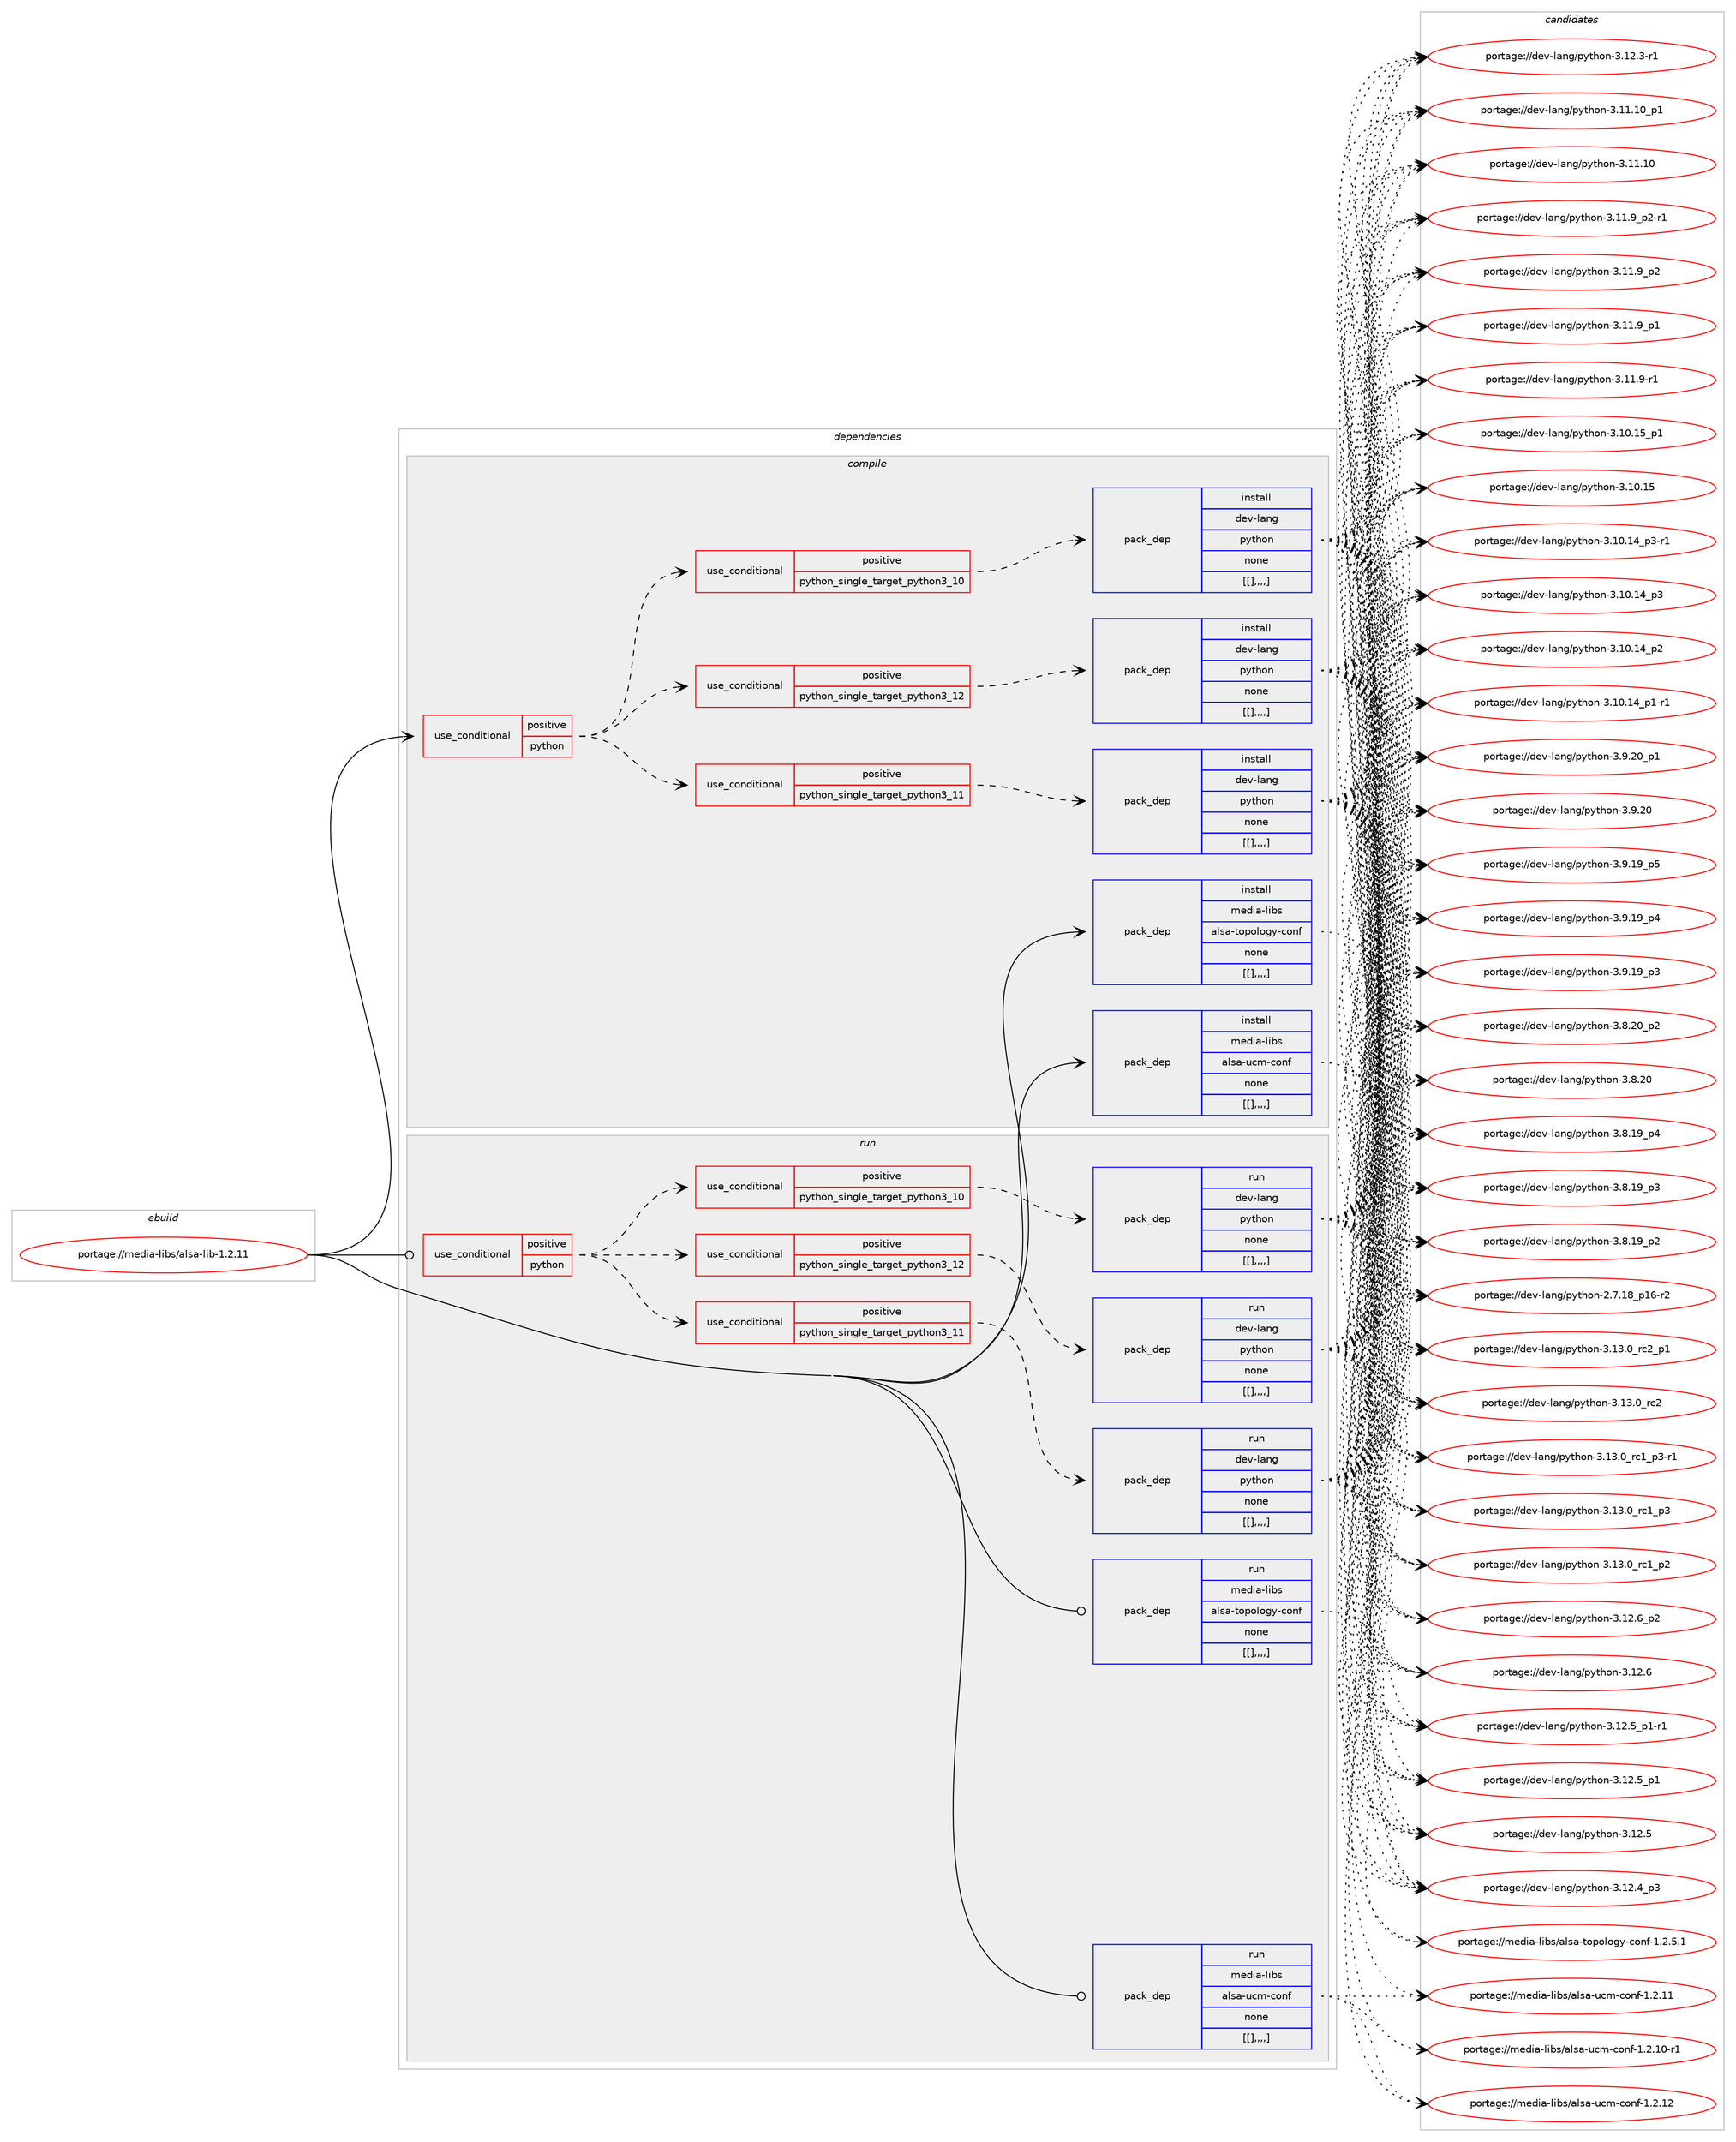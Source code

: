 digraph prolog {

# *************
# Graph options
# *************

newrank=true;
concentrate=true;
compound=true;
graph [rankdir=LR,fontname=Helvetica,fontsize=10,ranksep=1.5];#, ranksep=2.5, nodesep=0.2];
edge  [arrowhead=vee];
node  [fontname=Helvetica,fontsize=10];

# **********
# The ebuild
# **********

subgraph cluster_leftcol {
color=gray;
label=<<i>ebuild</i>>;
id [label="portage://media-libs/alsa-lib-1.2.11", color=red, width=4, href="../media-libs/alsa-lib-1.2.11.svg"];
}

# ****************
# The dependencies
# ****************

subgraph cluster_midcol {
color=gray;
label=<<i>dependencies</i>>;
subgraph cluster_compile {
fillcolor="#eeeeee";
style=filled;
label=<<i>compile</i>>;
subgraph cond77863 {
dependency306039 [label=<<TABLE BORDER="0" CELLBORDER="1" CELLSPACING="0" CELLPADDING="4"><TR><TD ROWSPAN="3" CELLPADDING="10">use_conditional</TD></TR><TR><TD>positive</TD></TR><TR><TD>python</TD></TR></TABLE>>, shape=none, color=red];
subgraph cond77864 {
dependency306040 [label=<<TABLE BORDER="0" CELLBORDER="1" CELLSPACING="0" CELLPADDING="4"><TR><TD ROWSPAN="3" CELLPADDING="10">use_conditional</TD></TR><TR><TD>positive</TD></TR><TR><TD>python_single_target_python3_10</TD></TR></TABLE>>, shape=none, color=red];
subgraph pack225777 {
dependency306041 [label=<<TABLE BORDER="0" CELLBORDER="1" CELLSPACING="0" CELLPADDING="4" WIDTH="220"><TR><TD ROWSPAN="6" CELLPADDING="30">pack_dep</TD></TR><TR><TD WIDTH="110">install</TD></TR><TR><TD>dev-lang</TD></TR><TR><TD>python</TD></TR><TR><TD>none</TD></TR><TR><TD>[[],,,,]</TD></TR></TABLE>>, shape=none, color=blue];
}
dependency306040:e -> dependency306041:w [weight=20,style="dashed",arrowhead="vee"];
}
dependency306039:e -> dependency306040:w [weight=20,style="dashed",arrowhead="vee"];
subgraph cond77865 {
dependency306042 [label=<<TABLE BORDER="0" CELLBORDER="1" CELLSPACING="0" CELLPADDING="4"><TR><TD ROWSPAN="3" CELLPADDING="10">use_conditional</TD></TR><TR><TD>positive</TD></TR><TR><TD>python_single_target_python3_11</TD></TR></TABLE>>, shape=none, color=red];
subgraph pack225778 {
dependency306043 [label=<<TABLE BORDER="0" CELLBORDER="1" CELLSPACING="0" CELLPADDING="4" WIDTH="220"><TR><TD ROWSPAN="6" CELLPADDING="30">pack_dep</TD></TR><TR><TD WIDTH="110">install</TD></TR><TR><TD>dev-lang</TD></TR><TR><TD>python</TD></TR><TR><TD>none</TD></TR><TR><TD>[[],,,,]</TD></TR></TABLE>>, shape=none, color=blue];
}
dependency306042:e -> dependency306043:w [weight=20,style="dashed",arrowhead="vee"];
}
dependency306039:e -> dependency306042:w [weight=20,style="dashed",arrowhead="vee"];
subgraph cond77866 {
dependency306044 [label=<<TABLE BORDER="0" CELLBORDER="1" CELLSPACING="0" CELLPADDING="4"><TR><TD ROWSPAN="3" CELLPADDING="10">use_conditional</TD></TR><TR><TD>positive</TD></TR><TR><TD>python_single_target_python3_12</TD></TR></TABLE>>, shape=none, color=red];
subgraph pack225779 {
dependency306045 [label=<<TABLE BORDER="0" CELLBORDER="1" CELLSPACING="0" CELLPADDING="4" WIDTH="220"><TR><TD ROWSPAN="6" CELLPADDING="30">pack_dep</TD></TR><TR><TD WIDTH="110">install</TD></TR><TR><TD>dev-lang</TD></TR><TR><TD>python</TD></TR><TR><TD>none</TD></TR><TR><TD>[[],,,,]</TD></TR></TABLE>>, shape=none, color=blue];
}
dependency306044:e -> dependency306045:w [weight=20,style="dashed",arrowhead="vee"];
}
dependency306039:e -> dependency306044:w [weight=20,style="dashed",arrowhead="vee"];
}
id:e -> dependency306039:w [weight=20,style="solid",arrowhead="vee"];
subgraph pack225780 {
dependency306046 [label=<<TABLE BORDER="0" CELLBORDER="1" CELLSPACING="0" CELLPADDING="4" WIDTH="220"><TR><TD ROWSPAN="6" CELLPADDING="30">pack_dep</TD></TR><TR><TD WIDTH="110">install</TD></TR><TR><TD>media-libs</TD></TR><TR><TD>alsa-topology-conf</TD></TR><TR><TD>none</TD></TR><TR><TD>[[],,,,]</TD></TR></TABLE>>, shape=none, color=blue];
}
id:e -> dependency306046:w [weight=20,style="solid",arrowhead="vee"];
subgraph pack225781 {
dependency306047 [label=<<TABLE BORDER="0" CELLBORDER="1" CELLSPACING="0" CELLPADDING="4" WIDTH="220"><TR><TD ROWSPAN="6" CELLPADDING="30">pack_dep</TD></TR><TR><TD WIDTH="110">install</TD></TR><TR><TD>media-libs</TD></TR><TR><TD>alsa-ucm-conf</TD></TR><TR><TD>none</TD></TR><TR><TD>[[],,,,]</TD></TR></TABLE>>, shape=none, color=blue];
}
id:e -> dependency306047:w [weight=20,style="solid",arrowhead="vee"];
}
subgraph cluster_compileandrun {
fillcolor="#eeeeee";
style=filled;
label=<<i>compile and run</i>>;
}
subgraph cluster_run {
fillcolor="#eeeeee";
style=filled;
label=<<i>run</i>>;
subgraph cond77867 {
dependency306048 [label=<<TABLE BORDER="0" CELLBORDER="1" CELLSPACING="0" CELLPADDING="4"><TR><TD ROWSPAN="3" CELLPADDING="10">use_conditional</TD></TR><TR><TD>positive</TD></TR><TR><TD>python</TD></TR></TABLE>>, shape=none, color=red];
subgraph cond77868 {
dependency306049 [label=<<TABLE BORDER="0" CELLBORDER="1" CELLSPACING="0" CELLPADDING="4"><TR><TD ROWSPAN="3" CELLPADDING="10">use_conditional</TD></TR><TR><TD>positive</TD></TR><TR><TD>python_single_target_python3_10</TD></TR></TABLE>>, shape=none, color=red];
subgraph pack225782 {
dependency306050 [label=<<TABLE BORDER="0" CELLBORDER="1" CELLSPACING="0" CELLPADDING="4" WIDTH="220"><TR><TD ROWSPAN="6" CELLPADDING="30">pack_dep</TD></TR><TR><TD WIDTH="110">run</TD></TR><TR><TD>dev-lang</TD></TR><TR><TD>python</TD></TR><TR><TD>none</TD></TR><TR><TD>[[],,,,]</TD></TR></TABLE>>, shape=none, color=blue];
}
dependency306049:e -> dependency306050:w [weight=20,style="dashed",arrowhead="vee"];
}
dependency306048:e -> dependency306049:w [weight=20,style="dashed",arrowhead="vee"];
subgraph cond77869 {
dependency306051 [label=<<TABLE BORDER="0" CELLBORDER="1" CELLSPACING="0" CELLPADDING="4"><TR><TD ROWSPAN="3" CELLPADDING="10">use_conditional</TD></TR><TR><TD>positive</TD></TR><TR><TD>python_single_target_python3_11</TD></TR></TABLE>>, shape=none, color=red];
subgraph pack225783 {
dependency306052 [label=<<TABLE BORDER="0" CELLBORDER="1" CELLSPACING="0" CELLPADDING="4" WIDTH="220"><TR><TD ROWSPAN="6" CELLPADDING="30">pack_dep</TD></TR><TR><TD WIDTH="110">run</TD></TR><TR><TD>dev-lang</TD></TR><TR><TD>python</TD></TR><TR><TD>none</TD></TR><TR><TD>[[],,,,]</TD></TR></TABLE>>, shape=none, color=blue];
}
dependency306051:e -> dependency306052:w [weight=20,style="dashed",arrowhead="vee"];
}
dependency306048:e -> dependency306051:w [weight=20,style="dashed",arrowhead="vee"];
subgraph cond77870 {
dependency306053 [label=<<TABLE BORDER="0" CELLBORDER="1" CELLSPACING="0" CELLPADDING="4"><TR><TD ROWSPAN="3" CELLPADDING="10">use_conditional</TD></TR><TR><TD>positive</TD></TR><TR><TD>python_single_target_python3_12</TD></TR></TABLE>>, shape=none, color=red];
subgraph pack225784 {
dependency306054 [label=<<TABLE BORDER="0" CELLBORDER="1" CELLSPACING="0" CELLPADDING="4" WIDTH="220"><TR><TD ROWSPAN="6" CELLPADDING="30">pack_dep</TD></TR><TR><TD WIDTH="110">run</TD></TR><TR><TD>dev-lang</TD></TR><TR><TD>python</TD></TR><TR><TD>none</TD></TR><TR><TD>[[],,,,]</TD></TR></TABLE>>, shape=none, color=blue];
}
dependency306053:e -> dependency306054:w [weight=20,style="dashed",arrowhead="vee"];
}
dependency306048:e -> dependency306053:w [weight=20,style="dashed",arrowhead="vee"];
}
id:e -> dependency306048:w [weight=20,style="solid",arrowhead="odot"];
subgraph pack225785 {
dependency306055 [label=<<TABLE BORDER="0" CELLBORDER="1" CELLSPACING="0" CELLPADDING="4" WIDTH="220"><TR><TD ROWSPAN="6" CELLPADDING="30">pack_dep</TD></TR><TR><TD WIDTH="110">run</TD></TR><TR><TD>media-libs</TD></TR><TR><TD>alsa-topology-conf</TD></TR><TR><TD>none</TD></TR><TR><TD>[[],,,,]</TD></TR></TABLE>>, shape=none, color=blue];
}
id:e -> dependency306055:w [weight=20,style="solid",arrowhead="odot"];
subgraph pack225786 {
dependency306056 [label=<<TABLE BORDER="0" CELLBORDER="1" CELLSPACING="0" CELLPADDING="4" WIDTH="220"><TR><TD ROWSPAN="6" CELLPADDING="30">pack_dep</TD></TR><TR><TD WIDTH="110">run</TD></TR><TR><TD>media-libs</TD></TR><TR><TD>alsa-ucm-conf</TD></TR><TR><TD>none</TD></TR><TR><TD>[[],,,,]</TD></TR></TABLE>>, shape=none, color=blue];
}
id:e -> dependency306056:w [weight=20,style="solid",arrowhead="odot"];
}
}

# **************
# The candidates
# **************

subgraph cluster_choices {
rank=same;
color=gray;
label=<<i>candidates</i>>;

subgraph choice225777 {
color=black;
nodesep=1;
choice100101118451089711010347112121116104111110455146495146489511499509511249 [label="portage://dev-lang/python-3.13.0_rc2_p1", color=red, width=4,href="../dev-lang/python-3.13.0_rc2_p1.svg"];
choice10010111845108971101034711212111610411111045514649514648951149950 [label="portage://dev-lang/python-3.13.0_rc2", color=red, width=4,href="../dev-lang/python-3.13.0_rc2.svg"];
choice1001011184510897110103471121211161041111104551464951464895114994995112514511449 [label="portage://dev-lang/python-3.13.0_rc1_p3-r1", color=red, width=4,href="../dev-lang/python-3.13.0_rc1_p3-r1.svg"];
choice100101118451089711010347112121116104111110455146495146489511499499511251 [label="portage://dev-lang/python-3.13.0_rc1_p3", color=red, width=4,href="../dev-lang/python-3.13.0_rc1_p3.svg"];
choice100101118451089711010347112121116104111110455146495146489511499499511250 [label="portage://dev-lang/python-3.13.0_rc1_p2", color=red, width=4,href="../dev-lang/python-3.13.0_rc1_p2.svg"];
choice100101118451089711010347112121116104111110455146495046549511250 [label="portage://dev-lang/python-3.12.6_p2", color=red, width=4,href="../dev-lang/python-3.12.6_p2.svg"];
choice10010111845108971101034711212111610411111045514649504654 [label="portage://dev-lang/python-3.12.6", color=red, width=4,href="../dev-lang/python-3.12.6.svg"];
choice1001011184510897110103471121211161041111104551464950465395112494511449 [label="portage://dev-lang/python-3.12.5_p1-r1", color=red, width=4,href="../dev-lang/python-3.12.5_p1-r1.svg"];
choice100101118451089711010347112121116104111110455146495046539511249 [label="portage://dev-lang/python-3.12.5_p1", color=red, width=4,href="../dev-lang/python-3.12.5_p1.svg"];
choice10010111845108971101034711212111610411111045514649504653 [label="portage://dev-lang/python-3.12.5", color=red, width=4,href="../dev-lang/python-3.12.5.svg"];
choice100101118451089711010347112121116104111110455146495046529511251 [label="portage://dev-lang/python-3.12.4_p3", color=red, width=4,href="../dev-lang/python-3.12.4_p3.svg"];
choice100101118451089711010347112121116104111110455146495046514511449 [label="portage://dev-lang/python-3.12.3-r1", color=red, width=4,href="../dev-lang/python-3.12.3-r1.svg"];
choice10010111845108971101034711212111610411111045514649494649489511249 [label="portage://dev-lang/python-3.11.10_p1", color=red, width=4,href="../dev-lang/python-3.11.10_p1.svg"];
choice1001011184510897110103471121211161041111104551464949464948 [label="portage://dev-lang/python-3.11.10", color=red, width=4,href="../dev-lang/python-3.11.10.svg"];
choice1001011184510897110103471121211161041111104551464949465795112504511449 [label="portage://dev-lang/python-3.11.9_p2-r1", color=red, width=4,href="../dev-lang/python-3.11.9_p2-r1.svg"];
choice100101118451089711010347112121116104111110455146494946579511250 [label="portage://dev-lang/python-3.11.9_p2", color=red, width=4,href="../dev-lang/python-3.11.9_p2.svg"];
choice100101118451089711010347112121116104111110455146494946579511249 [label="portage://dev-lang/python-3.11.9_p1", color=red, width=4,href="../dev-lang/python-3.11.9_p1.svg"];
choice100101118451089711010347112121116104111110455146494946574511449 [label="portage://dev-lang/python-3.11.9-r1", color=red, width=4,href="../dev-lang/python-3.11.9-r1.svg"];
choice10010111845108971101034711212111610411111045514649484649539511249 [label="portage://dev-lang/python-3.10.15_p1", color=red, width=4,href="../dev-lang/python-3.10.15_p1.svg"];
choice1001011184510897110103471121211161041111104551464948464953 [label="portage://dev-lang/python-3.10.15", color=red, width=4,href="../dev-lang/python-3.10.15.svg"];
choice100101118451089711010347112121116104111110455146494846495295112514511449 [label="portage://dev-lang/python-3.10.14_p3-r1", color=red, width=4,href="../dev-lang/python-3.10.14_p3-r1.svg"];
choice10010111845108971101034711212111610411111045514649484649529511251 [label="portage://dev-lang/python-3.10.14_p3", color=red, width=4,href="../dev-lang/python-3.10.14_p3.svg"];
choice10010111845108971101034711212111610411111045514649484649529511250 [label="portage://dev-lang/python-3.10.14_p2", color=red, width=4,href="../dev-lang/python-3.10.14_p2.svg"];
choice100101118451089711010347112121116104111110455146494846495295112494511449 [label="portage://dev-lang/python-3.10.14_p1-r1", color=red, width=4,href="../dev-lang/python-3.10.14_p1-r1.svg"];
choice100101118451089711010347112121116104111110455146574650489511249 [label="portage://dev-lang/python-3.9.20_p1", color=red, width=4,href="../dev-lang/python-3.9.20_p1.svg"];
choice10010111845108971101034711212111610411111045514657465048 [label="portage://dev-lang/python-3.9.20", color=red, width=4,href="../dev-lang/python-3.9.20.svg"];
choice100101118451089711010347112121116104111110455146574649579511253 [label="portage://dev-lang/python-3.9.19_p5", color=red, width=4,href="../dev-lang/python-3.9.19_p5.svg"];
choice100101118451089711010347112121116104111110455146574649579511252 [label="portage://dev-lang/python-3.9.19_p4", color=red, width=4,href="../dev-lang/python-3.9.19_p4.svg"];
choice100101118451089711010347112121116104111110455146574649579511251 [label="portage://dev-lang/python-3.9.19_p3", color=red, width=4,href="../dev-lang/python-3.9.19_p3.svg"];
choice100101118451089711010347112121116104111110455146564650489511250 [label="portage://dev-lang/python-3.8.20_p2", color=red, width=4,href="../dev-lang/python-3.8.20_p2.svg"];
choice10010111845108971101034711212111610411111045514656465048 [label="portage://dev-lang/python-3.8.20", color=red, width=4,href="../dev-lang/python-3.8.20.svg"];
choice100101118451089711010347112121116104111110455146564649579511252 [label="portage://dev-lang/python-3.8.19_p4", color=red, width=4,href="../dev-lang/python-3.8.19_p4.svg"];
choice100101118451089711010347112121116104111110455146564649579511251 [label="portage://dev-lang/python-3.8.19_p3", color=red, width=4,href="../dev-lang/python-3.8.19_p3.svg"];
choice100101118451089711010347112121116104111110455146564649579511250 [label="portage://dev-lang/python-3.8.19_p2", color=red, width=4,href="../dev-lang/python-3.8.19_p2.svg"];
choice100101118451089711010347112121116104111110455046554649569511249544511450 [label="portage://dev-lang/python-2.7.18_p16-r2", color=red, width=4,href="../dev-lang/python-2.7.18_p16-r2.svg"];
dependency306041:e -> choice100101118451089711010347112121116104111110455146495146489511499509511249:w [style=dotted,weight="100"];
dependency306041:e -> choice10010111845108971101034711212111610411111045514649514648951149950:w [style=dotted,weight="100"];
dependency306041:e -> choice1001011184510897110103471121211161041111104551464951464895114994995112514511449:w [style=dotted,weight="100"];
dependency306041:e -> choice100101118451089711010347112121116104111110455146495146489511499499511251:w [style=dotted,weight="100"];
dependency306041:e -> choice100101118451089711010347112121116104111110455146495146489511499499511250:w [style=dotted,weight="100"];
dependency306041:e -> choice100101118451089711010347112121116104111110455146495046549511250:w [style=dotted,weight="100"];
dependency306041:e -> choice10010111845108971101034711212111610411111045514649504654:w [style=dotted,weight="100"];
dependency306041:e -> choice1001011184510897110103471121211161041111104551464950465395112494511449:w [style=dotted,weight="100"];
dependency306041:e -> choice100101118451089711010347112121116104111110455146495046539511249:w [style=dotted,weight="100"];
dependency306041:e -> choice10010111845108971101034711212111610411111045514649504653:w [style=dotted,weight="100"];
dependency306041:e -> choice100101118451089711010347112121116104111110455146495046529511251:w [style=dotted,weight="100"];
dependency306041:e -> choice100101118451089711010347112121116104111110455146495046514511449:w [style=dotted,weight="100"];
dependency306041:e -> choice10010111845108971101034711212111610411111045514649494649489511249:w [style=dotted,weight="100"];
dependency306041:e -> choice1001011184510897110103471121211161041111104551464949464948:w [style=dotted,weight="100"];
dependency306041:e -> choice1001011184510897110103471121211161041111104551464949465795112504511449:w [style=dotted,weight="100"];
dependency306041:e -> choice100101118451089711010347112121116104111110455146494946579511250:w [style=dotted,weight="100"];
dependency306041:e -> choice100101118451089711010347112121116104111110455146494946579511249:w [style=dotted,weight="100"];
dependency306041:e -> choice100101118451089711010347112121116104111110455146494946574511449:w [style=dotted,weight="100"];
dependency306041:e -> choice10010111845108971101034711212111610411111045514649484649539511249:w [style=dotted,weight="100"];
dependency306041:e -> choice1001011184510897110103471121211161041111104551464948464953:w [style=dotted,weight="100"];
dependency306041:e -> choice100101118451089711010347112121116104111110455146494846495295112514511449:w [style=dotted,weight="100"];
dependency306041:e -> choice10010111845108971101034711212111610411111045514649484649529511251:w [style=dotted,weight="100"];
dependency306041:e -> choice10010111845108971101034711212111610411111045514649484649529511250:w [style=dotted,weight="100"];
dependency306041:e -> choice100101118451089711010347112121116104111110455146494846495295112494511449:w [style=dotted,weight="100"];
dependency306041:e -> choice100101118451089711010347112121116104111110455146574650489511249:w [style=dotted,weight="100"];
dependency306041:e -> choice10010111845108971101034711212111610411111045514657465048:w [style=dotted,weight="100"];
dependency306041:e -> choice100101118451089711010347112121116104111110455146574649579511253:w [style=dotted,weight="100"];
dependency306041:e -> choice100101118451089711010347112121116104111110455146574649579511252:w [style=dotted,weight="100"];
dependency306041:e -> choice100101118451089711010347112121116104111110455146574649579511251:w [style=dotted,weight="100"];
dependency306041:e -> choice100101118451089711010347112121116104111110455146564650489511250:w [style=dotted,weight="100"];
dependency306041:e -> choice10010111845108971101034711212111610411111045514656465048:w [style=dotted,weight="100"];
dependency306041:e -> choice100101118451089711010347112121116104111110455146564649579511252:w [style=dotted,weight="100"];
dependency306041:e -> choice100101118451089711010347112121116104111110455146564649579511251:w [style=dotted,weight="100"];
dependency306041:e -> choice100101118451089711010347112121116104111110455146564649579511250:w [style=dotted,weight="100"];
dependency306041:e -> choice100101118451089711010347112121116104111110455046554649569511249544511450:w [style=dotted,weight="100"];
}
subgraph choice225778 {
color=black;
nodesep=1;
choice100101118451089711010347112121116104111110455146495146489511499509511249 [label="portage://dev-lang/python-3.13.0_rc2_p1", color=red, width=4,href="../dev-lang/python-3.13.0_rc2_p1.svg"];
choice10010111845108971101034711212111610411111045514649514648951149950 [label="portage://dev-lang/python-3.13.0_rc2", color=red, width=4,href="../dev-lang/python-3.13.0_rc2.svg"];
choice1001011184510897110103471121211161041111104551464951464895114994995112514511449 [label="portage://dev-lang/python-3.13.0_rc1_p3-r1", color=red, width=4,href="../dev-lang/python-3.13.0_rc1_p3-r1.svg"];
choice100101118451089711010347112121116104111110455146495146489511499499511251 [label="portage://dev-lang/python-3.13.0_rc1_p3", color=red, width=4,href="../dev-lang/python-3.13.0_rc1_p3.svg"];
choice100101118451089711010347112121116104111110455146495146489511499499511250 [label="portage://dev-lang/python-3.13.0_rc1_p2", color=red, width=4,href="../dev-lang/python-3.13.0_rc1_p2.svg"];
choice100101118451089711010347112121116104111110455146495046549511250 [label="portage://dev-lang/python-3.12.6_p2", color=red, width=4,href="../dev-lang/python-3.12.6_p2.svg"];
choice10010111845108971101034711212111610411111045514649504654 [label="portage://dev-lang/python-3.12.6", color=red, width=4,href="../dev-lang/python-3.12.6.svg"];
choice1001011184510897110103471121211161041111104551464950465395112494511449 [label="portage://dev-lang/python-3.12.5_p1-r1", color=red, width=4,href="../dev-lang/python-3.12.5_p1-r1.svg"];
choice100101118451089711010347112121116104111110455146495046539511249 [label="portage://dev-lang/python-3.12.5_p1", color=red, width=4,href="../dev-lang/python-3.12.5_p1.svg"];
choice10010111845108971101034711212111610411111045514649504653 [label="portage://dev-lang/python-3.12.5", color=red, width=4,href="../dev-lang/python-3.12.5.svg"];
choice100101118451089711010347112121116104111110455146495046529511251 [label="portage://dev-lang/python-3.12.4_p3", color=red, width=4,href="../dev-lang/python-3.12.4_p3.svg"];
choice100101118451089711010347112121116104111110455146495046514511449 [label="portage://dev-lang/python-3.12.3-r1", color=red, width=4,href="../dev-lang/python-3.12.3-r1.svg"];
choice10010111845108971101034711212111610411111045514649494649489511249 [label="portage://dev-lang/python-3.11.10_p1", color=red, width=4,href="../dev-lang/python-3.11.10_p1.svg"];
choice1001011184510897110103471121211161041111104551464949464948 [label="portage://dev-lang/python-3.11.10", color=red, width=4,href="../dev-lang/python-3.11.10.svg"];
choice1001011184510897110103471121211161041111104551464949465795112504511449 [label="portage://dev-lang/python-3.11.9_p2-r1", color=red, width=4,href="../dev-lang/python-3.11.9_p2-r1.svg"];
choice100101118451089711010347112121116104111110455146494946579511250 [label="portage://dev-lang/python-3.11.9_p2", color=red, width=4,href="../dev-lang/python-3.11.9_p2.svg"];
choice100101118451089711010347112121116104111110455146494946579511249 [label="portage://dev-lang/python-3.11.9_p1", color=red, width=4,href="../dev-lang/python-3.11.9_p1.svg"];
choice100101118451089711010347112121116104111110455146494946574511449 [label="portage://dev-lang/python-3.11.9-r1", color=red, width=4,href="../dev-lang/python-3.11.9-r1.svg"];
choice10010111845108971101034711212111610411111045514649484649539511249 [label="portage://dev-lang/python-3.10.15_p1", color=red, width=4,href="../dev-lang/python-3.10.15_p1.svg"];
choice1001011184510897110103471121211161041111104551464948464953 [label="portage://dev-lang/python-3.10.15", color=red, width=4,href="../dev-lang/python-3.10.15.svg"];
choice100101118451089711010347112121116104111110455146494846495295112514511449 [label="portage://dev-lang/python-3.10.14_p3-r1", color=red, width=4,href="../dev-lang/python-3.10.14_p3-r1.svg"];
choice10010111845108971101034711212111610411111045514649484649529511251 [label="portage://dev-lang/python-3.10.14_p3", color=red, width=4,href="../dev-lang/python-3.10.14_p3.svg"];
choice10010111845108971101034711212111610411111045514649484649529511250 [label="portage://dev-lang/python-3.10.14_p2", color=red, width=4,href="../dev-lang/python-3.10.14_p2.svg"];
choice100101118451089711010347112121116104111110455146494846495295112494511449 [label="portage://dev-lang/python-3.10.14_p1-r1", color=red, width=4,href="../dev-lang/python-3.10.14_p1-r1.svg"];
choice100101118451089711010347112121116104111110455146574650489511249 [label="portage://dev-lang/python-3.9.20_p1", color=red, width=4,href="../dev-lang/python-3.9.20_p1.svg"];
choice10010111845108971101034711212111610411111045514657465048 [label="portage://dev-lang/python-3.9.20", color=red, width=4,href="../dev-lang/python-3.9.20.svg"];
choice100101118451089711010347112121116104111110455146574649579511253 [label="portage://dev-lang/python-3.9.19_p5", color=red, width=4,href="../dev-lang/python-3.9.19_p5.svg"];
choice100101118451089711010347112121116104111110455146574649579511252 [label="portage://dev-lang/python-3.9.19_p4", color=red, width=4,href="../dev-lang/python-3.9.19_p4.svg"];
choice100101118451089711010347112121116104111110455146574649579511251 [label="portage://dev-lang/python-3.9.19_p3", color=red, width=4,href="../dev-lang/python-3.9.19_p3.svg"];
choice100101118451089711010347112121116104111110455146564650489511250 [label="portage://dev-lang/python-3.8.20_p2", color=red, width=4,href="../dev-lang/python-3.8.20_p2.svg"];
choice10010111845108971101034711212111610411111045514656465048 [label="portage://dev-lang/python-3.8.20", color=red, width=4,href="../dev-lang/python-3.8.20.svg"];
choice100101118451089711010347112121116104111110455146564649579511252 [label="portage://dev-lang/python-3.8.19_p4", color=red, width=4,href="../dev-lang/python-3.8.19_p4.svg"];
choice100101118451089711010347112121116104111110455146564649579511251 [label="portage://dev-lang/python-3.8.19_p3", color=red, width=4,href="../dev-lang/python-3.8.19_p3.svg"];
choice100101118451089711010347112121116104111110455146564649579511250 [label="portage://dev-lang/python-3.8.19_p2", color=red, width=4,href="../dev-lang/python-3.8.19_p2.svg"];
choice100101118451089711010347112121116104111110455046554649569511249544511450 [label="portage://dev-lang/python-2.7.18_p16-r2", color=red, width=4,href="../dev-lang/python-2.7.18_p16-r2.svg"];
dependency306043:e -> choice100101118451089711010347112121116104111110455146495146489511499509511249:w [style=dotted,weight="100"];
dependency306043:e -> choice10010111845108971101034711212111610411111045514649514648951149950:w [style=dotted,weight="100"];
dependency306043:e -> choice1001011184510897110103471121211161041111104551464951464895114994995112514511449:w [style=dotted,weight="100"];
dependency306043:e -> choice100101118451089711010347112121116104111110455146495146489511499499511251:w [style=dotted,weight="100"];
dependency306043:e -> choice100101118451089711010347112121116104111110455146495146489511499499511250:w [style=dotted,weight="100"];
dependency306043:e -> choice100101118451089711010347112121116104111110455146495046549511250:w [style=dotted,weight="100"];
dependency306043:e -> choice10010111845108971101034711212111610411111045514649504654:w [style=dotted,weight="100"];
dependency306043:e -> choice1001011184510897110103471121211161041111104551464950465395112494511449:w [style=dotted,weight="100"];
dependency306043:e -> choice100101118451089711010347112121116104111110455146495046539511249:w [style=dotted,weight="100"];
dependency306043:e -> choice10010111845108971101034711212111610411111045514649504653:w [style=dotted,weight="100"];
dependency306043:e -> choice100101118451089711010347112121116104111110455146495046529511251:w [style=dotted,weight="100"];
dependency306043:e -> choice100101118451089711010347112121116104111110455146495046514511449:w [style=dotted,weight="100"];
dependency306043:e -> choice10010111845108971101034711212111610411111045514649494649489511249:w [style=dotted,weight="100"];
dependency306043:e -> choice1001011184510897110103471121211161041111104551464949464948:w [style=dotted,weight="100"];
dependency306043:e -> choice1001011184510897110103471121211161041111104551464949465795112504511449:w [style=dotted,weight="100"];
dependency306043:e -> choice100101118451089711010347112121116104111110455146494946579511250:w [style=dotted,weight="100"];
dependency306043:e -> choice100101118451089711010347112121116104111110455146494946579511249:w [style=dotted,weight="100"];
dependency306043:e -> choice100101118451089711010347112121116104111110455146494946574511449:w [style=dotted,weight="100"];
dependency306043:e -> choice10010111845108971101034711212111610411111045514649484649539511249:w [style=dotted,weight="100"];
dependency306043:e -> choice1001011184510897110103471121211161041111104551464948464953:w [style=dotted,weight="100"];
dependency306043:e -> choice100101118451089711010347112121116104111110455146494846495295112514511449:w [style=dotted,weight="100"];
dependency306043:e -> choice10010111845108971101034711212111610411111045514649484649529511251:w [style=dotted,weight="100"];
dependency306043:e -> choice10010111845108971101034711212111610411111045514649484649529511250:w [style=dotted,weight="100"];
dependency306043:e -> choice100101118451089711010347112121116104111110455146494846495295112494511449:w [style=dotted,weight="100"];
dependency306043:e -> choice100101118451089711010347112121116104111110455146574650489511249:w [style=dotted,weight="100"];
dependency306043:e -> choice10010111845108971101034711212111610411111045514657465048:w [style=dotted,weight="100"];
dependency306043:e -> choice100101118451089711010347112121116104111110455146574649579511253:w [style=dotted,weight="100"];
dependency306043:e -> choice100101118451089711010347112121116104111110455146574649579511252:w [style=dotted,weight="100"];
dependency306043:e -> choice100101118451089711010347112121116104111110455146574649579511251:w [style=dotted,weight="100"];
dependency306043:e -> choice100101118451089711010347112121116104111110455146564650489511250:w [style=dotted,weight="100"];
dependency306043:e -> choice10010111845108971101034711212111610411111045514656465048:w [style=dotted,weight="100"];
dependency306043:e -> choice100101118451089711010347112121116104111110455146564649579511252:w [style=dotted,weight="100"];
dependency306043:e -> choice100101118451089711010347112121116104111110455146564649579511251:w [style=dotted,weight="100"];
dependency306043:e -> choice100101118451089711010347112121116104111110455146564649579511250:w [style=dotted,weight="100"];
dependency306043:e -> choice100101118451089711010347112121116104111110455046554649569511249544511450:w [style=dotted,weight="100"];
}
subgraph choice225779 {
color=black;
nodesep=1;
choice100101118451089711010347112121116104111110455146495146489511499509511249 [label="portage://dev-lang/python-3.13.0_rc2_p1", color=red, width=4,href="../dev-lang/python-3.13.0_rc2_p1.svg"];
choice10010111845108971101034711212111610411111045514649514648951149950 [label="portage://dev-lang/python-3.13.0_rc2", color=red, width=4,href="../dev-lang/python-3.13.0_rc2.svg"];
choice1001011184510897110103471121211161041111104551464951464895114994995112514511449 [label="portage://dev-lang/python-3.13.0_rc1_p3-r1", color=red, width=4,href="../dev-lang/python-3.13.0_rc1_p3-r1.svg"];
choice100101118451089711010347112121116104111110455146495146489511499499511251 [label="portage://dev-lang/python-3.13.0_rc1_p3", color=red, width=4,href="../dev-lang/python-3.13.0_rc1_p3.svg"];
choice100101118451089711010347112121116104111110455146495146489511499499511250 [label="portage://dev-lang/python-3.13.0_rc1_p2", color=red, width=4,href="../dev-lang/python-3.13.0_rc1_p2.svg"];
choice100101118451089711010347112121116104111110455146495046549511250 [label="portage://dev-lang/python-3.12.6_p2", color=red, width=4,href="../dev-lang/python-3.12.6_p2.svg"];
choice10010111845108971101034711212111610411111045514649504654 [label="portage://dev-lang/python-3.12.6", color=red, width=4,href="../dev-lang/python-3.12.6.svg"];
choice1001011184510897110103471121211161041111104551464950465395112494511449 [label="portage://dev-lang/python-3.12.5_p1-r1", color=red, width=4,href="../dev-lang/python-3.12.5_p1-r1.svg"];
choice100101118451089711010347112121116104111110455146495046539511249 [label="portage://dev-lang/python-3.12.5_p1", color=red, width=4,href="../dev-lang/python-3.12.5_p1.svg"];
choice10010111845108971101034711212111610411111045514649504653 [label="portage://dev-lang/python-3.12.5", color=red, width=4,href="../dev-lang/python-3.12.5.svg"];
choice100101118451089711010347112121116104111110455146495046529511251 [label="portage://dev-lang/python-3.12.4_p3", color=red, width=4,href="../dev-lang/python-3.12.4_p3.svg"];
choice100101118451089711010347112121116104111110455146495046514511449 [label="portage://dev-lang/python-3.12.3-r1", color=red, width=4,href="../dev-lang/python-3.12.3-r1.svg"];
choice10010111845108971101034711212111610411111045514649494649489511249 [label="portage://dev-lang/python-3.11.10_p1", color=red, width=4,href="../dev-lang/python-3.11.10_p1.svg"];
choice1001011184510897110103471121211161041111104551464949464948 [label="portage://dev-lang/python-3.11.10", color=red, width=4,href="../dev-lang/python-3.11.10.svg"];
choice1001011184510897110103471121211161041111104551464949465795112504511449 [label="portage://dev-lang/python-3.11.9_p2-r1", color=red, width=4,href="../dev-lang/python-3.11.9_p2-r1.svg"];
choice100101118451089711010347112121116104111110455146494946579511250 [label="portage://dev-lang/python-3.11.9_p2", color=red, width=4,href="../dev-lang/python-3.11.9_p2.svg"];
choice100101118451089711010347112121116104111110455146494946579511249 [label="portage://dev-lang/python-3.11.9_p1", color=red, width=4,href="../dev-lang/python-3.11.9_p1.svg"];
choice100101118451089711010347112121116104111110455146494946574511449 [label="portage://dev-lang/python-3.11.9-r1", color=red, width=4,href="../dev-lang/python-3.11.9-r1.svg"];
choice10010111845108971101034711212111610411111045514649484649539511249 [label="portage://dev-lang/python-3.10.15_p1", color=red, width=4,href="../dev-lang/python-3.10.15_p1.svg"];
choice1001011184510897110103471121211161041111104551464948464953 [label="portage://dev-lang/python-3.10.15", color=red, width=4,href="../dev-lang/python-3.10.15.svg"];
choice100101118451089711010347112121116104111110455146494846495295112514511449 [label="portage://dev-lang/python-3.10.14_p3-r1", color=red, width=4,href="../dev-lang/python-3.10.14_p3-r1.svg"];
choice10010111845108971101034711212111610411111045514649484649529511251 [label="portage://dev-lang/python-3.10.14_p3", color=red, width=4,href="../dev-lang/python-3.10.14_p3.svg"];
choice10010111845108971101034711212111610411111045514649484649529511250 [label="portage://dev-lang/python-3.10.14_p2", color=red, width=4,href="../dev-lang/python-3.10.14_p2.svg"];
choice100101118451089711010347112121116104111110455146494846495295112494511449 [label="portage://dev-lang/python-3.10.14_p1-r1", color=red, width=4,href="../dev-lang/python-3.10.14_p1-r1.svg"];
choice100101118451089711010347112121116104111110455146574650489511249 [label="portage://dev-lang/python-3.9.20_p1", color=red, width=4,href="../dev-lang/python-3.9.20_p1.svg"];
choice10010111845108971101034711212111610411111045514657465048 [label="portage://dev-lang/python-3.9.20", color=red, width=4,href="../dev-lang/python-3.9.20.svg"];
choice100101118451089711010347112121116104111110455146574649579511253 [label="portage://dev-lang/python-3.9.19_p5", color=red, width=4,href="../dev-lang/python-3.9.19_p5.svg"];
choice100101118451089711010347112121116104111110455146574649579511252 [label="portage://dev-lang/python-3.9.19_p4", color=red, width=4,href="../dev-lang/python-3.9.19_p4.svg"];
choice100101118451089711010347112121116104111110455146574649579511251 [label="portage://dev-lang/python-3.9.19_p3", color=red, width=4,href="../dev-lang/python-3.9.19_p3.svg"];
choice100101118451089711010347112121116104111110455146564650489511250 [label="portage://dev-lang/python-3.8.20_p2", color=red, width=4,href="../dev-lang/python-3.8.20_p2.svg"];
choice10010111845108971101034711212111610411111045514656465048 [label="portage://dev-lang/python-3.8.20", color=red, width=4,href="../dev-lang/python-3.8.20.svg"];
choice100101118451089711010347112121116104111110455146564649579511252 [label="portage://dev-lang/python-3.8.19_p4", color=red, width=4,href="../dev-lang/python-3.8.19_p4.svg"];
choice100101118451089711010347112121116104111110455146564649579511251 [label="portage://dev-lang/python-3.8.19_p3", color=red, width=4,href="../dev-lang/python-3.8.19_p3.svg"];
choice100101118451089711010347112121116104111110455146564649579511250 [label="portage://dev-lang/python-3.8.19_p2", color=red, width=4,href="../dev-lang/python-3.8.19_p2.svg"];
choice100101118451089711010347112121116104111110455046554649569511249544511450 [label="portage://dev-lang/python-2.7.18_p16-r2", color=red, width=4,href="../dev-lang/python-2.7.18_p16-r2.svg"];
dependency306045:e -> choice100101118451089711010347112121116104111110455146495146489511499509511249:w [style=dotted,weight="100"];
dependency306045:e -> choice10010111845108971101034711212111610411111045514649514648951149950:w [style=dotted,weight="100"];
dependency306045:e -> choice1001011184510897110103471121211161041111104551464951464895114994995112514511449:w [style=dotted,weight="100"];
dependency306045:e -> choice100101118451089711010347112121116104111110455146495146489511499499511251:w [style=dotted,weight="100"];
dependency306045:e -> choice100101118451089711010347112121116104111110455146495146489511499499511250:w [style=dotted,weight="100"];
dependency306045:e -> choice100101118451089711010347112121116104111110455146495046549511250:w [style=dotted,weight="100"];
dependency306045:e -> choice10010111845108971101034711212111610411111045514649504654:w [style=dotted,weight="100"];
dependency306045:e -> choice1001011184510897110103471121211161041111104551464950465395112494511449:w [style=dotted,weight="100"];
dependency306045:e -> choice100101118451089711010347112121116104111110455146495046539511249:w [style=dotted,weight="100"];
dependency306045:e -> choice10010111845108971101034711212111610411111045514649504653:w [style=dotted,weight="100"];
dependency306045:e -> choice100101118451089711010347112121116104111110455146495046529511251:w [style=dotted,weight="100"];
dependency306045:e -> choice100101118451089711010347112121116104111110455146495046514511449:w [style=dotted,weight="100"];
dependency306045:e -> choice10010111845108971101034711212111610411111045514649494649489511249:w [style=dotted,weight="100"];
dependency306045:e -> choice1001011184510897110103471121211161041111104551464949464948:w [style=dotted,weight="100"];
dependency306045:e -> choice1001011184510897110103471121211161041111104551464949465795112504511449:w [style=dotted,weight="100"];
dependency306045:e -> choice100101118451089711010347112121116104111110455146494946579511250:w [style=dotted,weight="100"];
dependency306045:e -> choice100101118451089711010347112121116104111110455146494946579511249:w [style=dotted,weight="100"];
dependency306045:e -> choice100101118451089711010347112121116104111110455146494946574511449:w [style=dotted,weight="100"];
dependency306045:e -> choice10010111845108971101034711212111610411111045514649484649539511249:w [style=dotted,weight="100"];
dependency306045:e -> choice1001011184510897110103471121211161041111104551464948464953:w [style=dotted,weight="100"];
dependency306045:e -> choice100101118451089711010347112121116104111110455146494846495295112514511449:w [style=dotted,weight="100"];
dependency306045:e -> choice10010111845108971101034711212111610411111045514649484649529511251:w [style=dotted,weight="100"];
dependency306045:e -> choice10010111845108971101034711212111610411111045514649484649529511250:w [style=dotted,weight="100"];
dependency306045:e -> choice100101118451089711010347112121116104111110455146494846495295112494511449:w [style=dotted,weight="100"];
dependency306045:e -> choice100101118451089711010347112121116104111110455146574650489511249:w [style=dotted,weight="100"];
dependency306045:e -> choice10010111845108971101034711212111610411111045514657465048:w [style=dotted,weight="100"];
dependency306045:e -> choice100101118451089711010347112121116104111110455146574649579511253:w [style=dotted,weight="100"];
dependency306045:e -> choice100101118451089711010347112121116104111110455146574649579511252:w [style=dotted,weight="100"];
dependency306045:e -> choice100101118451089711010347112121116104111110455146574649579511251:w [style=dotted,weight="100"];
dependency306045:e -> choice100101118451089711010347112121116104111110455146564650489511250:w [style=dotted,weight="100"];
dependency306045:e -> choice10010111845108971101034711212111610411111045514656465048:w [style=dotted,weight="100"];
dependency306045:e -> choice100101118451089711010347112121116104111110455146564649579511252:w [style=dotted,weight="100"];
dependency306045:e -> choice100101118451089711010347112121116104111110455146564649579511251:w [style=dotted,weight="100"];
dependency306045:e -> choice100101118451089711010347112121116104111110455146564649579511250:w [style=dotted,weight="100"];
dependency306045:e -> choice100101118451089711010347112121116104111110455046554649569511249544511450:w [style=dotted,weight="100"];
}
subgraph choice225780 {
color=black;
nodesep=1;
choice1091011001059745108105981154797108115974511611111211110811110312145991111101024549465046534649 [label="portage://media-libs/alsa-topology-conf-1.2.5.1", color=red, width=4,href="../media-libs/alsa-topology-conf-1.2.5.1.svg"];
dependency306046:e -> choice1091011001059745108105981154797108115974511611111211110811110312145991111101024549465046534649:w [style=dotted,weight="100"];
}
subgraph choice225781 {
color=black;
nodesep=1;
choice1091011001059745108105981154797108115974511799109459911111010245494650464950 [label="portage://media-libs/alsa-ucm-conf-1.2.12", color=red, width=4,href="../media-libs/alsa-ucm-conf-1.2.12.svg"];
choice1091011001059745108105981154797108115974511799109459911111010245494650464949 [label="portage://media-libs/alsa-ucm-conf-1.2.11", color=red, width=4,href="../media-libs/alsa-ucm-conf-1.2.11.svg"];
choice10910110010597451081059811547971081159745117991094599111110102454946504649484511449 [label="portage://media-libs/alsa-ucm-conf-1.2.10-r1", color=red, width=4,href="../media-libs/alsa-ucm-conf-1.2.10-r1.svg"];
dependency306047:e -> choice1091011001059745108105981154797108115974511799109459911111010245494650464950:w [style=dotted,weight="100"];
dependency306047:e -> choice1091011001059745108105981154797108115974511799109459911111010245494650464949:w [style=dotted,weight="100"];
dependency306047:e -> choice10910110010597451081059811547971081159745117991094599111110102454946504649484511449:w [style=dotted,weight="100"];
}
subgraph choice225782 {
color=black;
nodesep=1;
choice100101118451089711010347112121116104111110455146495146489511499509511249 [label="portage://dev-lang/python-3.13.0_rc2_p1", color=red, width=4,href="../dev-lang/python-3.13.0_rc2_p1.svg"];
choice10010111845108971101034711212111610411111045514649514648951149950 [label="portage://dev-lang/python-3.13.0_rc2", color=red, width=4,href="../dev-lang/python-3.13.0_rc2.svg"];
choice1001011184510897110103471121211161041111104551464951464895114994995112514511449 [label="portage://dev-lang/python-3.13.0_rc1_p3-r1", color=red, width=4,href="../dev-lang/python-3.13.0_rc1_p3-r1.svg"];
choice100101118451089711010347112121116104111110455146495146489511499499511251 [label="portage://dev-lang/python-3.13.0_rc1_p3", color=red, width=4,href="../dev-lang/python-3.13.0_rc1_p3.svg"];
choice100101118451089711010347112121116104111110455146495146489511499499511250 [label="portage://dev-lang/python-3.13.0_rc1_p2", color=red, width=4,href="../dev-lang/python-3.13.0_rc1_p2.svg"];
choice100101118451089711010347112121116104111110455146495046549511250 [label="portage://dev-lang/python-3.12.6_p2", color=red, width=4,href="../dev-lang/python-3.12.6_p2.svg"];
choice10010111845108971101034711212111610411111045514649504654 [label="portage://dev-lang/python-3.12.6", color=red, width=4,href="../dev-lang/python-3.12.6.svg"];
choice1001011184510897110103471121211161041111104551464950465395112494511449 [label="portage://dev-lang/python-3.12.5_p1-r1", color=red, width=4,href="../dev-lang/python-3.12.5_p1-r1.svg"];
choice100101118451089711010347112121116104111110455146495046539511249 [label="portage://dev-lang/python-3.12.5_p1", color=red, width=4,href="../dev-lang/python-3.12.5_p1.svg"];
choice10010111845108971101034711212111610411111045514649504653 [label="portage://dev-lang/python-3.12.5", color=red, width=4,href="../dev-lang/python-3.12.5.svg"];
choice100101118451089711010347112121116104111110455146495046529511251 [label="portage://dev-lang/python-3.12.4_p3", color=red, width=4,href="../dev-lang/python-3.12.4_p3.svg"];
choice100101118451089711010347112121116104111110455146495046514511449 [label="portage://dev-lang/python-3.12.3-r1", color=red, width=4,href="../dev-lang/python-3.12.3-r1.svg"];
choice10010111845108971101034711212111610411111045514649494649489511249 [label="portage://dev-lang/python-3.11.10_p1", color=red, width=4,href="../dev-lang/python-3.11.10_p1.svg"];
choice1001011184510897110103471121211161041111104551464949464948 [label="portage://dev-lang/python-3.11.10", color=red, width=4,href="../dev-lang/python-3.11.10.svg"];
choice1001011184510897110103471121211161041111104551464949465795112504511449 [label="portage://dev-lang/python-3.11.9_p2-r1", color=red, width=4,href="../dev-lang/python-3.11.9_p2-r1.svg"];
choice100101118451089711010347112121116104111110455146494946579511250 [label="portage://dev-lang/python-3.11.9_p2", color=red, width=4,href="../dev-lang/python-3.11.9_p2.svg"];
choice100101118451089711010347112121116104111110455146494946579511249 [label="portage://dev-lang/python-3.11.9_p1", color=red, width=4,href="../dev-lang/python-3.11.9_p1.svg"];
choice100101118451089711010347112121116104111110455146494946574511449 [label="portage://dev-lang/python-3.11.9-r1", color=red, width=4,href="../dev-lang/python-3.11.9-r1.svg"];
choice10010111845108971101034711212111610411111045514649484649539511249 [label="portage://dev-lang/python-3.10.15_p1", color=red, width=4,href="../dev-lang/python-3.10.15_p1.svg"];
choice1001011184510897110103471121211161041111104551464948464953 [label="portage://dev-lang/python-3.10.15", color=red, width=4,href="../dev-lang/python-3.10.15.svg"];
choice100101118451089711010347112121116104111110455146494846495295112514511449 [label="portage://dev-lang/python-3.10.14_p3-r1", color=red, width=4,href="../dev-lang/python-3.10.14_p3-r1.svg"];
choice10010111845108971101034711212111610411111045514649484649529511251 [label="portage://dev-lang/python-3.10.14_p3", color=red, width=4,href="../dev-lang/python-3.10.14_p3.svg"];
choice10010111845108971101034711212111610411111045514649484649529511250 [label="portage://dev-lang/python-3.10.14_p2", color=red, width=4,href="../dev-lang/python-3.10.14_p2.svg"];
choice100101118451089711010347112121116104111110455146494846495295112494511449 [label="portage://dev-lang/python-3.10.14_p1-r1", color=red, width=4,href="../dev-lang/python-3.10.14_p1-r1.svg"];
choice100101118451089711010347112121116104111110455146574650489511249 [label="portage://dev-lang/python-3.9.20_p1", color=red, width=4,href="../dev-lang/python-3.9.20_p1.svg"];
choice10010111845108971101034711212111610411111045514657465048 [label="portage://dev-lang/python-3.9.20", color=red, width=4,href="../dev-lang/python-3.9.20.svg"];
choice100101118451089711010347112121116104111110455146574649579511253 [label="portage://dev-lang/python-3.9.19_p5", color=red, width=4,href="../dev-lang/python-3.9.19_p5.svg"];
choice100101118451089711010347112121116104111110455146574649579511252 [label="portage://dev-lang/python-3.9.19_p4", color=red, width=4,href="../dev-lang/python-3.9.19_p4.svg"];
choice100101118451089711010347112121116104111110455146574649579511251 [label="portage://dev-lang/python-3.9.19_p3", color=red, width=4,href="../dev-lang/python-3.9.19_p3.svg"];
choice100101118451089711010347112121116104111110455146564650489511250 [label="portage://dev-lang/python-3.8.20_p2", color=red, width=4,href="../dev-lang/python-3.8.20_p2.svg"];
choice10010111845108971101034711212111610411111045514656465048 [label="portage://dev-lang/python-3.8.20", color=red, width=4,href="../dev-lang/python-3.8.20.svg"];
choice100101118451089711010347112121116104111110455146564649579511252 [label="portage://dev-lang/python-3.8.19_p4", color=red, width=4,href="../dev-lang/python-3.8.19_p4.svg"];
choice100101118451089711010347112121116104111110455146564649579511251 [label="portage://dev-lang/python-3.8.19_p3", color=red, width=4,href="../dev-lang/python-3.8.19_p3.svg"];
choice100101118451089711010347112121116104111110455146564649579511250 [label="portage://dev-lang/python-3.8.19_p2", color=red, width=4,href="../dev-lang/python-3.8.19_p2.svg"];
choice100101118451089711010347112121116104111110455046554649569511249544511450 [label="portage://dev-lang/python-2.7.18_p16-r2", color=red, width=4,href="../dev-lang/python-2.7.18_p16-r2.svg"];
dependency306050:e -> choice100101118451089711010347112121116104111110455146495146489511499509511249:w [style=dotted,weight="100"];
dependency306050:e -> choice10010111845108971101034711212111610411111045514649514648951149950:w [style=dotted,weight="100"];
dependency306050:e -> choice1001011184510897110103471121211161041111104551464951464895114994995112514511449:w [style=dotted,weight="100"];
dependency306050:e -> choice100101118451089711010347112121116104111110455146495146489511499499511251:w [style=dotted,weight="100"];
dependency306050:e -> choice100101118451089711010347112121116104111110455146495146489511499499511250:w [style=dotted,weight="100"];
dependency306050:e -> choice100101118451089711010347112121116104111110455146495046549511250:w [style=dotted,weight="100"];
dependency306050:e -> choice10010111845108971101034711212111610411111045514649504654:w [style=dotted,weight="100"];
dependency306050:e -> choice1001011184510897110103471121211161041111104551464950465395112494511449:w [style=dotted,weight="100"];
dependency306050:e -> choice100101118451089711010347112121116104111110455146495046539511249:w [style=dotted,weight="100"];
dependency306050:e -> choice10010111845108971101034711212111610411111045514649504653:w [style=dotted,weight="100"];
dependency306050:e -> choice100101118451089711010347112121116104111110455146495046529511251:w [style=dotted,weight="100"];
dependency306050:e -> choice100101118451089711010347112121116104111110455146495046514511449:w [style=dotted,weight="100"];
dependency306050:e -> choice10010111845108971101034711212111610411111045514649494649489511249:w [style=dotted,weight="100"];
dependency306050:e -> choice1001011184510897110103471121211161041111104551464949464948:w [style=dotted,weight="100"];
dependency306050:e -> choice1001011184510897110103471121211161041111104551464949465795112504511449:w [style=dotted,weight="100"];
dependency306050:e -> choice100101118451089711010347112121116104111110455146494946579511250:w [style=dotted,weight="100"];
dependency306050:e -> choice100101118451089711010347112121116104111110455146494946579511249:w [style=dotted,weight="100"];
dependency306050:e -> choice100101118451089711010347112121116104111110455146494946574511449:w [style=dotted,weight="100"];
dependency306050:e -> choice10010111845108971101034711212111610411111045514649484649539511249:w [style=dotted,weight="100"];
dependency306050:e -> choice1001011184510897110103471121211161041111104551464948464953:w [style=dotted,weight="100"];
dependency306050:e -> choice100101118451089711010347112121116104111110455146494846495295112514511449:w [style=dotted,weight="100"];
dependency306050:e -> choice10010111845108971101034711212111610411111045514649484649529511251:w [style=dotted,weight="100"];
dependency306050:e -> choice10010111845108971101034711212111610411111045514649484649529511250:w [style=dotted,weight="100"];
dependency306050:e -> choice100101118451089711010347112121116104111110455146494846495295112494511449:w [style=dotted,weight="100"];
dependency306050:e -> choice100101118451089711010347112121116104111110455146574650489511249:w [style=dotted,weight="100"];
dependency306050:e -> choice10010111845108971101034711212111610411111045514657465048:w [style=dotted,weight="100"];
dependency306050:e -> choice100101118451089711010347112121116104111110455146574649579511253:w [style=dotted,weight="100"];
dependency306050:e -> choice100101118451089711010347112121116104111110455146574649579511252:w [style=dotted,weight="100"];
dependency306050:e -> choice100101118451089711010347112121116104111110455146574649579511251:w [style=dotted,weight="100"];
dependency306050:e -> choice100101118451089711010347112121116104111110455146564650489511250:w [style=dotted,weight="100"];
dependency306050:e -> choice10010111845108971101034711212111610411111045514656465048:w [style=dotted,weight="100"];
dependency306050:e -> choice100101118451089711010347112121116104111110455146564649579511252:w [style=dotted,weight="100"];
dependency306050:e -> choice100101118451089711010347112121116104111110455146564649579511251:w [style=dotted,weight="100"];
dependency306050:e -> choice100101118451089711010347112121116104111110455146564649579511250:w [style=dotted,weight="100"];
dependency306050:e -> choice100101118451089711010347112121116104111110455046554649569511249544511450:w [style=dotted,weight="100"];
}
subgraph choice225783 {
color=black;
nodesep=1;
choice100101118451089711010347112121116104111110455146495146489511499509511249 [label="portage://dev-lang/python-3.13.0_rc2_p1", color=red, width=4,href="../dev-lang/python-3.13.0_rc2_p1.svg"];
choice10010111845108971101034711212111610411111045514649514648951149950 [label="portage://dev-lang/python-3.13.0_rc2", color=red, width=4,href="../dev-lang/python-3.13.0_rc2.svg"];
choice1001011184510897110103471121211161041111104551464951464895114994995112514511449 [label="portage://dev-lang/python-3.13.0_rc1_p3-r1", color=red, width=4,href="../dev-lang/python-3.13.0_rc1_p3-r1.svg"];
choice100101118451089711010347112121116104111110455146495146489511499499511251 [label="portage://dev-lang/python-3.13.0_rc1_p3", color=red, width=4,href="../dev-lang/python-3.13.0_rc1_p3.svg"];
choice100101118451089711010347112121116104111110455146495146489511499499511250 [label="portage://dev-lang/python-3.13.0_rc1_p2", color=red, width=4,href="../dev-lang/python-3.13.0_rc1_p2.svg"];
choice100101118451089711010347112121116104111110455146495046549511250 [label="portage://dev-lang/python-3.12.6_p2", color=red, width=4,href="../dev-lang/python-3.12.6_p2.svg"];
choice10010111845108971101034711212111610411111045514649504654 [label="portage://dev-lang/python-3.12.6", color=red, width=4,href="../dev-lang/python-3.12.6.svg"];
choice1001011184510897110103471121211161041111104551464950465395112494511449 [label="portage://dev-lang/python-3.12.5_p1-r1", color=red, width=4,href="../dev-lang/python-3.12.5_p1-r1.svg"];
choice100101118451089711010347112121116104111110455146495046539511249 [label="portage://dev-lang/python-3.12.5_p1", color=red, width=4,href="../dev-lang/python-3.12.5_p1.svg"];
choice10010111845108971101034711212111610411111045514649504653 [label="portage://dev-lang/python-3.12.5", color=red, width=4,href="../dev-lang/python-3.12.5.svg"];
choice100101118451089711010347112121116104111110455146495046529511251 [label="portage://dev-lang/python-3.12.4_p3", color=red, width=4,href="../dev-lang/python-3.12.4_p3.svg"];
choice100101118451089711010347112121116104111110455146495046514511449 [label="portage://dev-lang/python-3.12.3-r1", color=red, width=4,href="../dev-lang/python-3.12.3-r1.svg"];
choice10010111845108971101034711212111610411111045514649494649489511249 [label="portage://dev-lang/python-3.11.10_p1", color=red, width=4,href="../dev-lang/python-3.11.10_p1.svg"];
choice1001011184510897110103471121211161041111104551464949464948 [label="portage://dev-lang/python-3.11.10", color=red, width=4,href="../dev-lang/python-3.11.10.svg"];
choice1001011184510897110103471121211161041111104551464949465795112504511449 [label="portage://dev-lang/python-3.11.9_p2-r1", color=red, width=4,href="../dev-lang/python-3.11.9_p2-r1.svg"];
choice100101118451089711010347112121116104111110455146494946579511250 [label="portage://dev-lang/python-3.11.9_p2", color=red, width=4,href="../dev-lang/python-3.11.9_p2.svg"];
choice100101118451089711010347112121116104111110455146494946579511249 [label="portage://dev-lang/python-3.11.9_p1", color=red, width=4,href="../dev-lang/python-3.11.9_p1.svg"];
choice100101118451089711010347112121116104111110455146494946574511449 [label="portage://dev-lang/python-3.11.9-r1", color=red, width=4,href="../dev-lang/python-3.11.9-r1.svg"];
choice10010111845108971101034711212111610411111045514649484649539511249 [label="portage://dev-lang/python-3.10.15_p1", color=red, width=4,href="../dev-lang/python-3.10.15_p1.svg"];
choice1001011184510897110103471121211161041111104551464948464953 [label="portage://dev-lang/python-3.10.15", color=red, width=4,href="../dev-lang/python-3.10.15.svg"];
choice100101118451089711010347112121116104111110455146494846495295112514511449 [label="portage://dev-lang/python-3.10.14_p3-r1", color=red, width=4,href="../dev-lang/python-3.10.14_p3-r1.svg"];
choice10010111845108971101034711212111610411111045514649484649529511251 [label="portage://dev-lang/python-3.10.14_p3", color=red, width=4,href="../dev-lang/python-3.10.14_p3.svg"];
choice10010111845108971101034711212111610411111045514649484649529511250 [label="portage://dev-lang/python-3.10.14_p2", color=red, width=4,href="../dev-lang/python-3.10.14_p2.svg"];
choice100101118451089711010347112121116104111110455146494846495295112494511449 [label="portage://dev-lang/python-3.10.14_p1-r1", color=red, width=4,href="../dev-lang/python-3.10.14_p1-r1.svg"];
choice100101118451089711010347112121116104111110455146574650489511249 [label="portage://dev-lang/python-3.9.20_p1", color=red, width=4,href="../dev-lang/python-3.9.20_p1.svg"];
choice10010111845108971101034711212111610411111045514657465048 [label="portage://dev-lang/python-3.9.20", color=red, width=4,href="../dev-lang/python-3.9.20.svg"];
choice100101118451089711010347112121116104111110455146574649579511253 [label="portage://dev-lang/python-3.9.19_p5", color=red, width=4,href="../dev-lang/python-3.9.19_p5.svg"];
choice100101118451089711010347112121116104111110455146574649579511252 [label="portage://dev-lang/python-3.9.19_p4", color=red, width=4,href="../dev-lang/python-3.9.19_p4.svg"];
choice100101118451089711010347112121116104111110455146574649579511251 [label="portage://dev-lang/python-3.9.19_p3", color=red, width=4,href="../dev-lang/python-3.9.19_p3.svg"];
choice100101118451089711010347112121116104111110455146564650489511250 [label="portage://dev-lang/python-3.8.20_p2", color=red, width=4,href="../dev-lang/python-3.8.20_p2.svg"];
choice10010111845108971101034711212111610411111045514656465048 [label="portage://dev-lang/python-3.8.20", color=red, width=4,href="../dev-lang/python-3.8.20.svg"];
choice100101118451089711010347112121116104111110455146564649579511252 [label="portage://dev-lang/python-3.8.19_p4", color=red, width=4,href="../dev-lang/python-3.8.19_p4.svg"];
choice100101118451089711010347112121116104111110455146564649579511251 [label="portage://dev-lang/python-3.8.19_p3", color=red, width=4,href="../dev-lang/python-3.8.19_p3.svg"];
choice100101118451089711010347112121116104111110455146564649579511250 [label="portage://dev-lang/python-3.8.19_p2", color=red, width=4,href="../dev-lang/python-3.8.19_p2.svg"];
choice100101118451089711010347112121116104111110455046554649569511249544511450 [label="portage://dev-lang/python-2.7.18_p16-r2", color=red, width=4,href="../dev-lang/python-2.7.18_p16-r2.svg"];
dependency306052:e -> choice100101118451089711010347112121116104111110455146495146489511499509511249:w [style=dotted,weight="100"];
dependency306052:e -> choice10010111845108971101034711212111610411111045514649514648951149950:w [style=dotted,weight="100"];
dependency306052:e -> choice1001011184510897110103471121211161041111104551464951464895114994995112514511449:w [style=dotted,weight="100"];
dependency306052:e -> choice100101118451089711010347112121116104111110455146495146489511499499511251:w [style=dotted,weight="100"];
dependency306052:e -> choice100101118451089711010347112121116104111110455146495146489511499499511250:w [style=dotted,weight="100"];
dependency306052:e -> choice100101118451089711010347112121116104111110455146495046549511250:w [style=dotted,weight="100"];
dependency306052:e -> choice10010111845108971101034711212111610411111045514649504654:w [style=dotted,weight="100"];
dependency306052:e -> choice1001011184510897110103471121211161041111104551464950465395112494511449:w [style=dotted,weight="100"];
dependency306052:e -> choice100101118451089711010347112121116104111110455146495046539511249:w [style=dotted,weight="100"];
dependency306052:e -> choice10010111845108971101034711212111610411111045514649504653:w [style=dotted,weight="100"];
dependency306052:e -> choice100101118451089711010347112121116104111110455146495046529511251:w [style=dotted,weight="100"];
dependency306052:e -> choice100101118451089711010347112121116104111110455146495046514511449:w [style=dotted,weight="100"];
dependency306052:e -> choice10010111845108971101034711212111610411111045514649494649489511249:w [style=dotted,weight="100"];
dependency306052:e -> choice1001011184510897110103471121211161041111104551464949464948:w [style=dotted,weight="100"];
dependency306052:e -> choice1001011184510897110103471121211161041111104551464949465795112504511449:w [style=dotted,weight="100"];
dependency306052:e -> choice100101118451089711010347112121116104111110455146494946579511250:w [style=dotted,weight="100"];
dependency306052:e -> choice100101118451089711010347112121116104111110455146494946579511249:w [style=dotted,weight="100"];
dependency306052:e -> choice100101118451089711010347112121116104111110455146494946574511449:w [style=dotted,weight="100"];
dependency306052:e -> choice10010111845108971101034711212111610411111045514649484649539511249:w [style=dotted,weight="100"];
dependency306052:e -> choice1001011184510897110103471121211161041111104551464948464953:w [style=dotted,weight="100"];
dependency306052:e -> choice100101118451089711010347112121116104111110455146494846495295112514511449:w [style=dotted,weight="100"];
dependency306052:e -> choice10010111845108971101034711212111610411111045514649484649529511251:w [style=dotted,weight="100"];
dependency306052:e -> choice10010111845108971101034711212111610411111045514649484649529511250:w [style=dotted,weight="100"];
dependency306052:e -> choice100101118451089711010347112121116104111110455146494846495295112494511449:w [style=dotted,weight="100"];
dependency306052:e -> choice100101118451089711010347112121116104111110455146574650489511249:w [style=dotted,weight="100"];
dependency306052:e -> choice10010111845108971101034711212111610411111045514657465048:w [style=dotted,weight="100"];
dependency306052:e -> choice100101118451089711010347112121116104111110455146574649579511253:w [style=dotted,weight="100"];
dependency306052:e -> choice100101118451089711010347112121116104111110455146574649579511252:w [style=dotted,weight="100"];
dependency306052:e -> choice100101118451089711010347112121116104111110455146574649579511251:w [style=dotted,weight="100"];
dependency306052:e -> choice100101118451089711010347112121116104111110455146564650489511250:w [style=dotted,weight="100"];
dependency306052:e -> choice10010111845108971101034711212111610411111045514656465048:w [style=dotted,weight="100"];
dependency306052:e -> choice100101118451089711010347112121116104111110455146564649579511252:w [style=dotted,weight="100"];
dependency306052:e -> choice100101118451089711010347112121116104111110455146564649579511251:w [style=dotted,weight="100"];
dependency306052:e -> choice100101118451089711010347112121116104111110455146564649579511250:w [style=dotted,weight="100"];
dependency306052:e -> choice100101118451089711010347112121116104111110455046554649569511249544511450:w [style=dotted,weight="100"];
}
subgraph choice225784 {
color=black;
nodesep=1;
choice100101118451089711010347112121116104111110455146495146489511499509511249 [label="portage://dev-lang/python-3.13.0_rc2_p1", color=red, width=4,href="../dev-lang/python-3.13.0_rc2_p1.svg"];
choice10010111845108971101034711212111610411111045514649514648951149950 [label="portage://dev-lang/python-3.13.0_rc2", color=red, width=4,href="../dev-lang/python-3.13.0_rc2.svg"];
choice1001011184510897110103471121211161041111104551464951464895114994995112514511449 [label="portage://dev-lang/python-3.13.0_rc1_p3-r1", color=red, width=4,href="../dev-lang/python-3.13.0_rc1_p3-r1.svg"];
choice100101118451089711010347112121116104111110455146495146489511499499511251 [label="portage://dev-lang/python-3.13.0_rc1_p3", color=red, width=4,href="../dev-lang/python-3.13.0_rc1_p3.svg"];
choice100101118451089711010347112121116104111110455146495146489511499499511250 [label="portage://dev-lang/python-3.13.0_rc1_p2", color=red, width=4,href="../dev-lang/python-3.13.0_rc1_p2.svg"];
choice100101118451089711010347112121116104111110455146495046549511250 [label="portage://dev-lang/python-3.12.6_p2", color=red, width=4,href="../dev-lang/python-3.12.6_p2.svg"];
choice10010111845108971101034711212111610411111045514649504654 [label="portage://dev-lang/python-3.12.6", color=red, width=4,href="../dev-lang/python-3.12.6.svg"];
choice1001011184510897110103471121211161041111104551464950465395112494511449 [label="portage://dev-lang/python-3.12.5_p1-r1", color=red, width=4,href="../dev-lang/python-3.12.5_p1-r1.svg"];
choice100101118451089711010347112121116104111110455146495046539511249 [label="portage://dev-lang/python-3.12.5_p1", color=red, width=4,href="../dev-lang/python-3.12.5_p1.svg"];
choice10010111845108971101034711212111610411111045514649504653 [label="portage://dev-lang/python-3.12.5", color=red, width=4,href="../dev-lang/python-3.12.5.svg"];
choice100101118451089711010347112121116104111110455146495046529511251 [label="portage://dev-lang/python-3.12.4_p3", color=red, width=4,href="../dev-lang/python-3.12.4_p3.svg"];
choice100101118451089711010347112121116104111110455146495046514511449 [label="portage://dev-lang/python-3.12.3-r1", color=red, width=4,href="../dev-lang/python-3.12.3-r1.svg"];
choice10010111845108971101034711212111610411111045514649494649489511249 [label="portage://dev-lang/python-3.11.10_p1", color=red, width=4,href="../dev-lang/python-3.11.10_p1.svg"];
choice1001011184510897110103471121211161041111104551464949464948 [label="portage://dev-lang/python-3.11.10", color=red, width=4,href="../dev-lang/python-3.11.10.svg"];
choice1001011184510897110103471121211161041111104551464949465795112504511449 [label="portage://dev-lang/python-3.11.9_p2-r1", color=red, width=4,href="../dev-lang/python-3.11.9_p2-r1.svg"];
choice100101118451089711010347112121116104111110455146494946579511250 [label="portage://dev-lang/python-3.11.9_p2", color=red, width=4,href="../dev-lang/python-3.11.9_p2.svg"];
choice100101118451089711010347112121116104111110455146494946579511249 [label="portage://dev-lang/python-3.11.9_p1", color=red, width=4,href="../dev-lang/python-3.11.9_p1.svg"];
choice100101118451089711010347112121116104111110455146494946574511449 [label="portage://dev-lang/python-3.11.9-r1", color=red, width=4,href="../dev-lang/python-3.11.9-r1.svg"];
choice10010111845108971101034711212111610411111045514649484649539511249 [label="portage://dev-lang/python-3.10.15_p1", color=red, width=4,href="../dev-lang/python-3.10.15_p1.svg"];
choice1001011184510897110103471121211161041111104551464948464953 [label="portage://dev-lang/python-3.10.15", color=red, width=4,href="../dev-lang/python-3.10.15.svg"];
choice100101118451089711010347112121116104111110455146494846495295112514511449 [label="portage://dev-lang/python-3.10.14_p3-r1", color=red, width=4,href="../dev-lang/python-3.10.14_p3-r1.svg"];
choice10010111845108971101034711212111610411111045514649484649529511251 [label="portage://dev-lang/python-3.10.14_p3", color=red, width=4,href="../dev-lang/python-3.10.14_p3.svg"];
choice10010111845108971101034711212111610411111045514649484649529511250 [label="portage://dev-lang/python-3.10.14_p2", color=red, width=4,href="../dev-lang/python-3.10.14_p2.svg"];
choice100101118451089711010347112121116104111110455146494846495295112494511449 [label="portage://dev-lang/python-3.10.14_p1-r1", color=red, width=4,href="../dev-lang/python-3.10.14_p1-r1.svg"];
choice100101118451089711010347112121116104111110455146574650489511249 [label="portage://dev-lang/python-3.9.20_p1", color=red, width=4,href="../dev-lang/python-3.9.20_p1.svg"];
choice10010111845108971101034711212111610411111045514657465048 [label="portage://dev-lang/python-3.9.20", color=red, width=4,href="../dev-lang/python-3.9.20.svg"];
choice100101118451089711010347112121116104111110455146574649579511253 [label="portage://dev-lang/python-3.9.19_p5", color=red, width=4,href="../dev-lang/python-3.9.19_p5.svg"];
choice100101118451089711010347112121116104111110455146574649579511252 [label="portage://dev-lang/python-3.9.19_p4", color=red, width=4,href="../dev-lang/python-3.9.19_p4.svg"];
choice100101118451089711010347112121116104111110455146574649579511251 [label="portage://dev-lang/python-3.9.19_p3", color=red, width=4,href="../dev-lang/python-3.9.19_p3.svg"];
choice100101118451089711010347112121116104111110455146564650489511250 [label="portage://dev-lang/python-3.8.20_p2", color=red, width=4,href="../dev-lang/python-3.8.20_p2.svg"];
choice10010111845108971101034711212111610411111045514656465048 [label="portage://dev-lang/python-3.8.20", color=red, width=4,href="../dev-lang/python-3.8.20.svg"];
choice100101118451089711010347112121116104111110455146564649579511252 [label="portage://dev-lang/python-3.8.19_p4", color=red, width=4,href="../dev-lang/python-3.8.19_p4.svg"];
choice100101118451089711010347112121116104111110455146564649579511251 [label="portage://dev-lang/python-3.8.19_p3", color=red, width=4,href="../dev-lang/python-3.8.19_p3.svg"];
choice100101118451089711010347112121116104111110455146564649579511250 [label="portage://dev-lang/python-3.8.19_p2", color=red, width=4,href="../dev-lang/python-3.8.19_p2.svg"];
choice100101118451089711010347112121116104111110455046554649569511249544511450 [label="portage://dev-lang/python-2.7.18_p16-r2", color=red, width=4,href="../dev-lang/python-2.7.18_p16-r2.svg"];
dependency306054:e -> choice100101118451089711010347112121116104111110455146495146489511499509511249:w [style=dotted,weight="100"];
dependency306054:e -> choice10010111845108971101034711212111610411111045514649514648951149950:w [style=dotted,weight="100"];
dependency306054:e -> choice1001011184510897110103471121211161041111104551464951464895114994995112514511449:w [style=dotted,weight="100"];
dependency306054:e -> choice100101118451089711010347112121116104111110455146495146489511499499511251:w [style=dotted,weight="100"];
dependency306054:e -> choice100101118451089711010347112121116104111110455146495146489511499499511250:w [style=dotted,weight="100"];
dependency306054:e -> choice100101118451089711010347112121116104111110455146495046549511250:w [style=dotted,weight="100"];
dependency306054:e -> choice10010111845108971101034711212111610411111045514649504654:w [style=dotted,weight="100"];
dependency306054:e -> choice1001011184510897110103471121211161041111104551464950465395112494511449:w [style=dotted,weight="100"];
dependency306054:e -> choice100101118451089711010347112121116104111110455146495046539511249:w [style=dotted,weight="100"];
dependency306054:e -> choice10010111845108971101034711212111610411111045514649504653:w [style=dotted,weight="100"];
dependency306054:e -> choice100101118451089711010347112121116104111110455146495046529511251:w [style=dotted,weight="100"];
dependency306054:e -> choice100101118451089711010347112121116104111110455146495046514511449:w [style=dotted,weight="100"];
dependency306054:e -> choice10010111845108971101034711212111610411111045514649494649489511249:w [style=dotted,weight="100"];
dependency306054:e -> choice1001011184510897110103471121211161041111104551464949464948:w [style=dotted,weight="100"];
dependency306054:e -> choice1001011184510897110103471121211161041111104551464949465795112504511449:w [style=dotted,weight="100"];
dependency306054:e -> choice100101118451089711010347112121116104111110455146494946579511250:w [style=dotted,weight="100"];
dependency306054:e -> choice100101118451089711010347112121116104111110455146494946579511249:w [style=dotted,weight="100"];
dependency306054:e -> choice100101118451089711010347112121116104111110455146494946574511449:w [style=dotted,weight="100"];
dependency306054:e -> choice10010111845108971101034711212111610411111045514649484649539511249:w [style=dotted,weight="100"];
dependency306054:e -> choice1001011184510897110103471121211161041111104551464948464953:w [style=dotted,weight="100"];
dependency306054:e -> choice100101118451089711010347112121116104111110455146494846495295112514511449:w [style=dotted,weight="100"];
dependency306054:e -> choice10010111845108971101034711212111610411111045514649484649529511251:w [style=dotted,weight="100"];
dependency306054:e -> choice10010111845108971101034711212111610411111045514649484649529511250:w [style=dotted,weight="100"];
dependency306054:e -> choice100101118451089711010347112121116104111110455146494846495295112494511449:w [style=dotted,weight="100"];
dependency306054:e -> choice100101118451089711010347112121116104111110455146574650489511249:w [style=dotted,weight="100"];
dependency306054:e -> choice10010111845108971101034711212111610411111045514657465048:w [style=dotted,weight="100"];
dependency306054:e -> choice100101118451089711010347112121116104111110455146574649579511253:w [style=dotted,weight="100"];
dependency306054:e -> choice100101118451089711010347112121116104111110455146574649579511252:w [style=dotted,weight="100"];
dependency306054:e -> choice100101118451089711010347112121116104111110455146574649579511251:w [style=dotted,weight="100"];
dependency306054:e -> choice100101118451089711010347112121116104111110455146564650489511250:w [style=dotted,weight="100"];
dependency306054:e -> choice10010111845108971101034711212111610411111045514656465048:w [style=dotted,weight="100"];
dependency306054:e -> choice100101118451089711010347112121116104111110455146564649579511252:w [style=dotted,weight="100"];
dependency306054:e -> choice100101118451089711010347112121116104111110455146564649579511251:w [style=dotted,weight="100"];
dependency306054:e -> choice100101118451089711010347112121116104111110455146564649579511250:w [style=dotted,weight="100"];
dependency306054:e -> choice100101118451089711010347112121116104111110455046554649569511249544511450:w [style=dotted,weight="100"];
}
subgraph choice225785 {
color=black;
nodesep=1;
choice1091011001059745108105981154797108115974511611111211110811110312145991111101024549465046534649 [label="portage://media-libs/alsa-topology-conf-1.2.5.1", color=red, width=4,href="../media-libs/alsa-topology-conf-1.2.5.1.svg"];
dependency306055:e -> choice1091011001059745108105981154797108115974511611111211110811110312145991111101024549465046534649:w [style=dotted,weight="100"];
}
subgraph choice225786 {
color=black;
nodesep=1;
choice1091011001059745108105981154797108115974511799109459911111010245494650464950 [label="portage://media-libs/alsa-ucm-conf-1.2.12", color=red, width=4,href="../media-libs/alsa-ucm-conf-1.2.12.svg"];
choice1091011001059745108105981154797108115974511799109459911111010245494650464949 [label="portage://media-libs/alsa-ucm-conf-1.2.11", color=red, width=4,href="../media-libs/alsa-ucm-conf-1.2.11.svg"];
choice10910110010597451081059811547971081159745117991094599111110102454946504649484511449 [label="portage://media-libs/alsa-ucm-conf-1.2.10-r1", color=red, width=4,href="../media-libs/alsa-ucm-conf-1.2.10-r1.svg"];
dependency306056:e -> choice1091011001059745108105981154797108115974511799109459911111010245494650464950:w [style=dotted,weight="100"];
dependency306056:e -> choice1091011001059745108105981154797108115974511799109459911111010245494650464949:w [style=dotted,weight="100"];
dependency306056:e -> choice10910110010597451081059811547971081159745117991094599111110102454946504649484511449:w [style=dotted,weight="100"];
}
}

}
